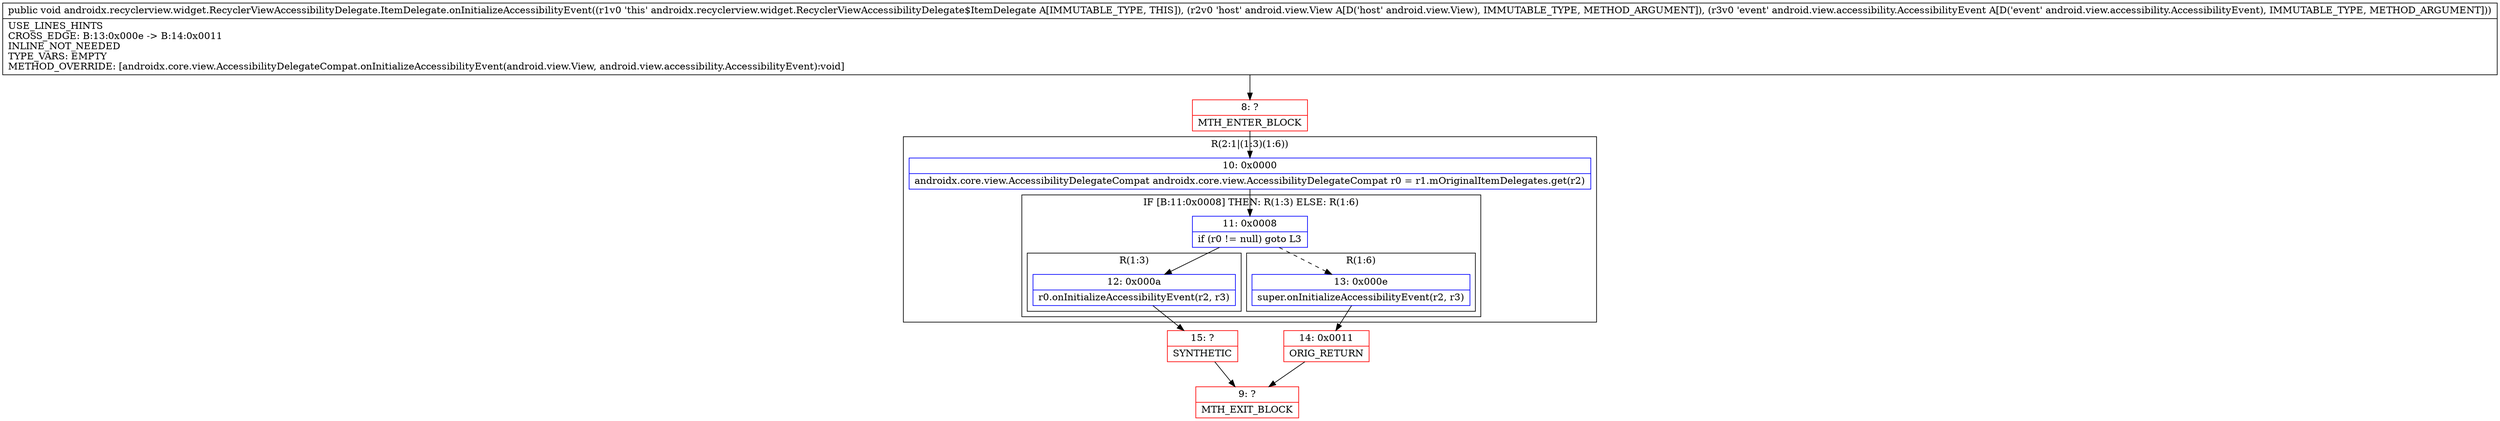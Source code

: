 digraph "CFG forandroidx.recyclerview.widget.RecyclerViewAccessibilityDelegate.ItemDelegate.onInitializeAccessibilityEvent(Landroid\/view\/View;Landroid\/view\/accessibility\/AccessibilityEvent;)V" {
subgraph cluster_Region_266557162 {
label = "R(2:1|(1:3)(1:6))";
node [shape=record,color=blue];
Node_10 [shape=record,label="{10\:\ 0x0000|androidx.core.view.AccessibilityDelegateCompat androidx.core.view.AccessibilityDelegateCompat r0 = r1.mOriginalItemDelegates.get(r2)\l}"];
subgraph cluster_IfRegion_1283120122 {
label = "IF [B:11:0x0008] THEN: R(1:3) ELSE: R(1:6)";
node [shape=record,color=blue];
Node_11 [shape=record,label="{11\:\ 0x0008|if (r0 != null) goto L3\l}"];
subgraph cluster_Region_405453208 {
label = "R(1:3)";
node [shape=record,color=blue];
Node_12 [shape=record,label="{12\:\ 0x000a|r0.onInitializeAccessibilityEvent(r2, r3)\l}"];
}
subgraph cluster_Region_135994624 {
label = "R(1:6)";
node [shape=record,color=blue];
Node_13 [shape=record,label="{13\:\ 0x000e|super.onInitializeAccessibilityEvent(r2, r3)\l}"];
}
}
}
Node_8 [shape=record,color=red,label="{8\:\ ?|MTH_ENTER_BLOCK\l}"];
Node_15 [shape=record,color=red,label="{15\:\ ?|SYNTHETIC\l}"];
Node_9 [shape=record,color=red,label="{9\:\ ?|MTH_EXIT_BLOCK\l}"];
Node_14 [shape=record,color=red,label="{14\:\ 0x0011|ORIG_RETURN\l}"];
MethodNode[shape=record,label="{public void androidx.recyclerview.widget.RecyclerViewAccessibilityDelegate.ItemDelegate.onInitializeAccessibilityEvent((r1v0 'this' androidx.recyclerview.widget.RecyclerViewAccessibilityDelegate$ItemDelegate A[IMMUTABLE_TYPE, THIS]), (r2v0 'host' android.view.View A[D('host' android.view.View), IMMUTABLE_TYPE, METHOD_ARGUMENT]), (r3v0 'event' android.view.accessibility.AccessibilityEvent A[D('event' android.view.accessibility.AccessibilityEvent), IMMUTABLE_TYPE, METHOD_ARGUMENT]))  | USE_LINES_HINTS\lCROSS_EDGE: B:13:0x000e \-\> B:14:0x0011\lINLINE_NOT_NEEDED\lTYPE_VARS: EMPTY\lMETHOD_OVERRIDE: [androidx.core.view.AccessibilityDelegateCompat.onInitializeAccessibilityEvent(android.view.View, android.view.accessibility.AccessibilityEvent):void]\l}"];
MethodNode -> Node_8;Node_10 -> Node_11;
Node_11 -> Node_12;
Node_11 -> Node_13[style=dashed];
Node_12 -> Node_15;
Node_13 -> Node_14;
Node_8 -> Node_10;
Node_15 -> Node_9;
Node_14 -> Node_9;
}

